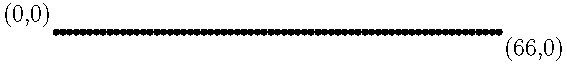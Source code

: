 size(10cm); for (int i = 0; i < 67; ++i) { 	dot((i,0)); } label("(0,0)",(0,0),NW); label("(66,0)",(66,0),SE);